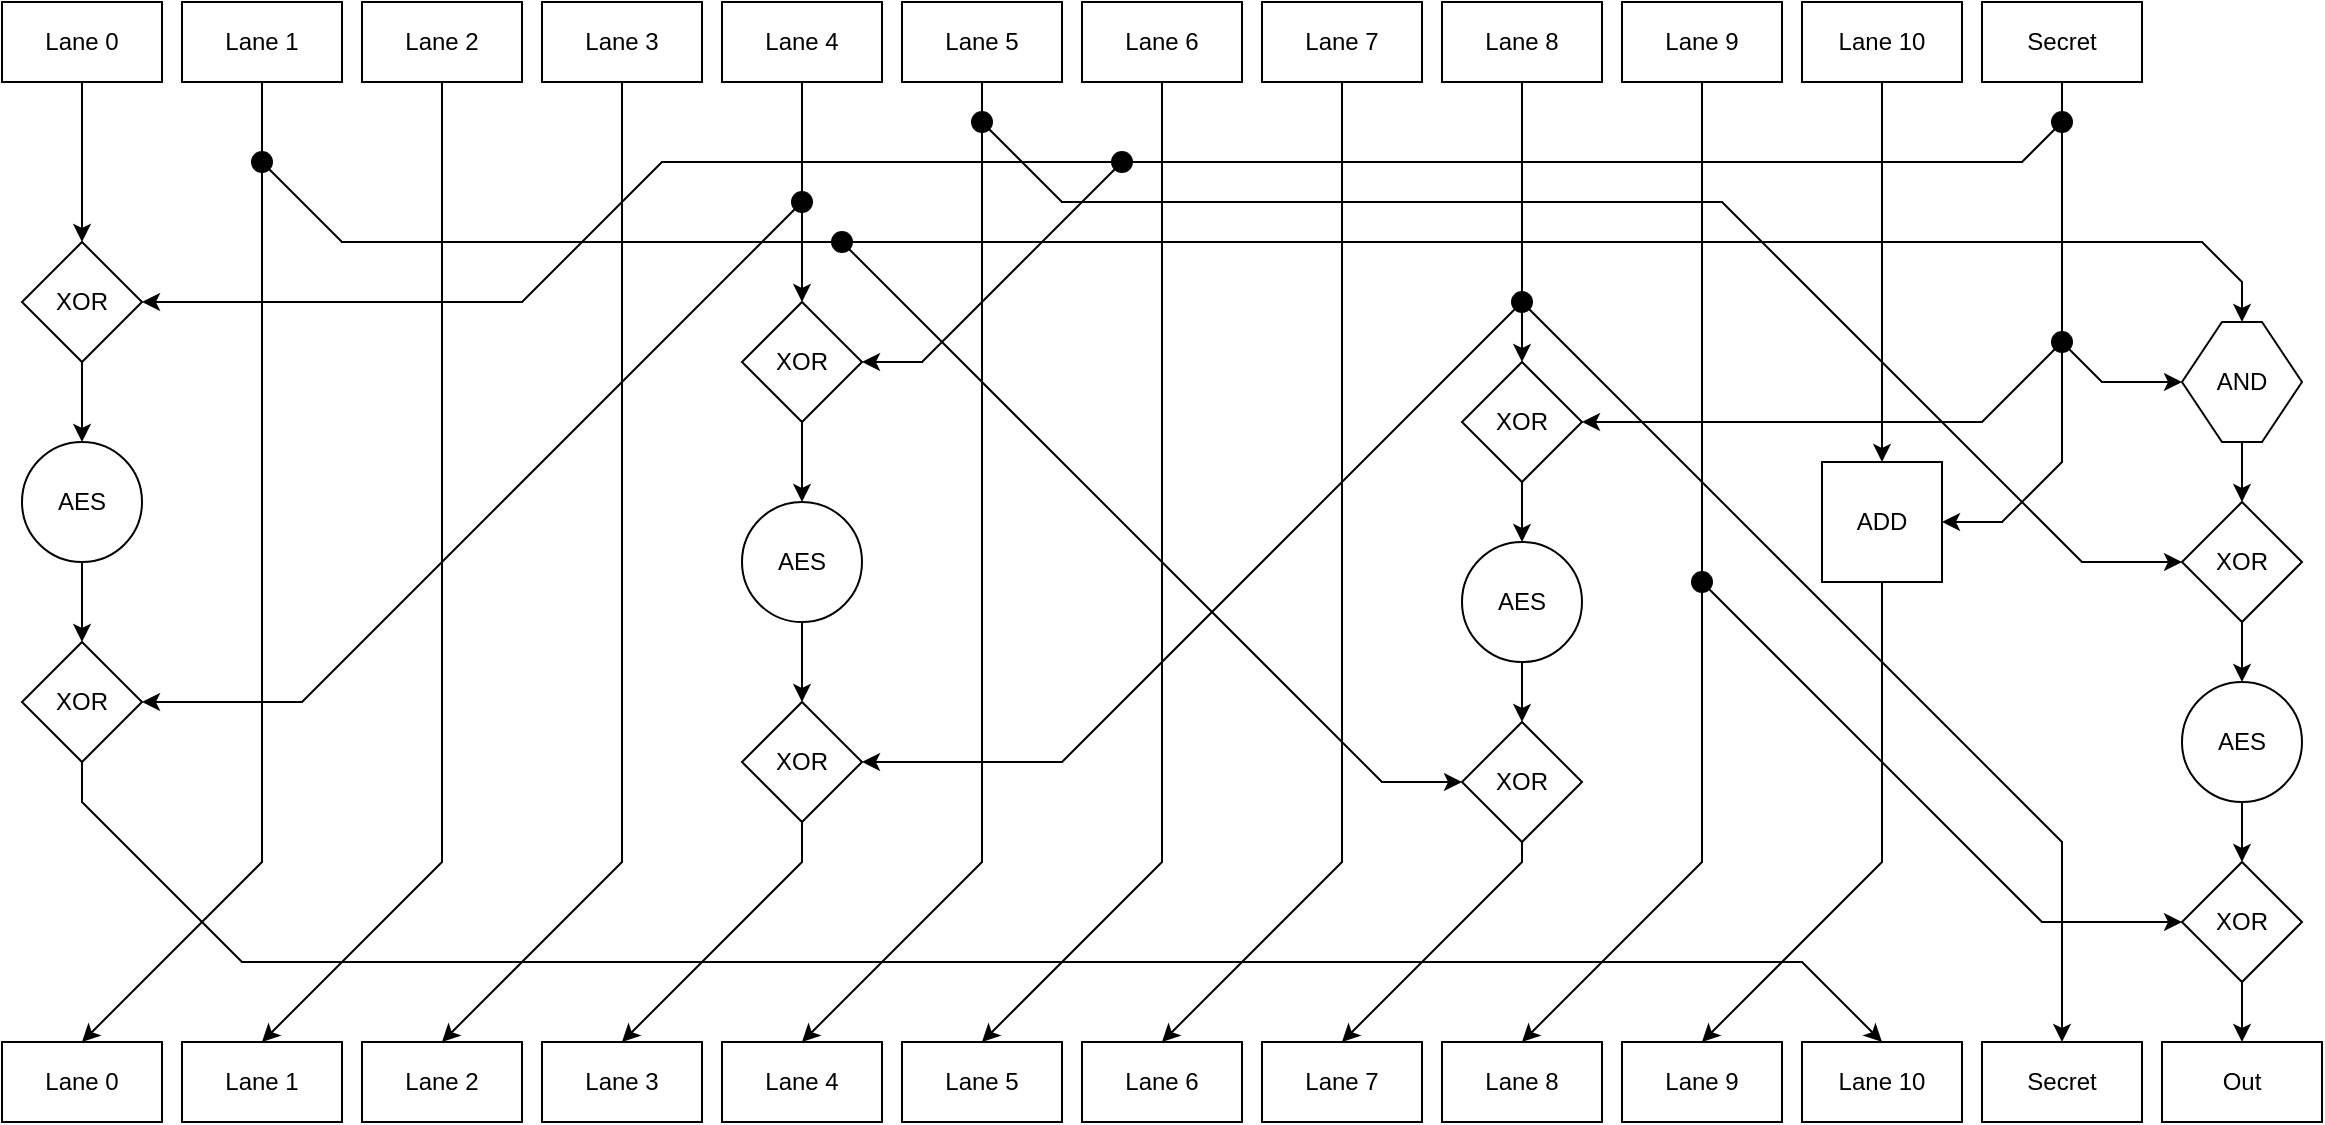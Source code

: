 <mxfile version="24.5.1" type="device">
  <diagram name="Page-1" id="yOkab8tS-ocWw1erwLBM">
    <mxGraphModel dx="2074" dy="1204" grid="1" gridSize="5" guides="0" tooltips="1" connect="1" arrows="1" fold="1" page="1" pageScale="1" pageWidth="1200" pageHeight="600" math="0" shadow="0">
      <root>
        <mxCell id="0" />
        <mxCell id="1" parent="0" />
        <mxCell id="3YORw4eYY-1OEMy_Ppgu-2" value="Lane 0" style="rounded=0;whiteSpace=wrap;html=1;linecap=round;" parent="1" vertex="1">
          <mxGeometry x="20" y="20" width="80" height="40" as="geometry" />
        </mxCell>
        <mxCell id="3YORw4eYY-1OEMy_Ppgu-3" value="Lane 1" style="rounded=0;whiteSpace=wrap;html=1;linecap=round;" parent="1" vertex="1">
          <mxGeometry x="110" y="20" width="80" height="40" as="geometry" />
        </mxCell>
        <mxCell id="3YORw4eYY-1OEMy_Ppgu-4" value="Lane 2" style="rounded=0;whiteSpace=wrap;html=1;linecap=round;" parent="1" vertex="1">
          <mxGeometry x="200" y="20" width="80" height="40" as="geometry" />
        </mxCell>
        <mxCell id="3YORw4eYY-1OEMy_Ppgu-5" value="Lane 3" style="rounded=0;whiteSpace=wrap;html=1;linecap=round;" parent="1" vertex="1">
          <mxGeometry x="290" y="20" width="80" height="40" as="geometry" />
        </mxCell>
        <mxCell id="3YORw4eYY-1OEMy_Ppgu-6" value="Lane 4" style="rounded=0;whiteSpace=wrap;html=1;linecap=round;" parent="1" vertex="1">
          <mxGeometry x="380" y="20" width="80" height="40" as="geometry" />
        </mxCell>
        <mxCell id="3YORw4eYY-1OEMy_Ppgu-7" value="Lane 5" style="rounded=0;whiteSpace=wrap;html=1;linecap=round;" parent="1" vertex="1">
          <mxGeometry x="470" y="20" width="80" height="40" as="geometry" />
        </mxCell>
        <mxCell id="3YORw4eYY-1OEMy_Ppgu-8" value="Lane 6" style="rounded=0;whiteSpace=wrap;html=1;linecap=round;" parent="1" vertex="1">
          <mxGeometry x="560" y="20" width="80" height="40" as="geometry" />
        </mxCell>
        <mxCell id="3YORw4eYY-1OEMy_Ppgu-9" value="Lane 7" style="rounded=0;whiteSpace=wrap;html=1;linecap=round;" parent="1" vertex="1">
          <mxGeometry x="650" y="20" width="80" height="40" as="geometry" />
        </mxCell>
        <mxCell id="3YORw4eYY-1OEMy_Ppgu-10" value="Lane 8" style="rounded=0;whiteSpace=wrap;html=1;linecap=round;" parent="1" vertex="1">
          <mxGeometry x="740" y="20" width="80" height="40" as="geometry" />
        </mxCell>
        <mxCell id="3YORw4eYY-1OEMy_Ppgu-11" value="Lane 9" style="rounded=0;whiteSpace=wrap;html=1;linecap=round;" parent="1" vertex="1">
          <mxGeometry x="830" y="20" width="80" height="40" as="geometry" />
        </mxCell>
        <mxCell id="3YORw4eYY-1OEMy_Ppgu-12" value="Lane 10" style="rounded=0;whiteSpace=wrap;html=1;linecap=round;" parent="1" vertex="1">
          <mxGeometry x="920" y="20" width="80" height="40" as="geometry" />
        </mxCell>
        <mxCell id="3YORw4eYY-1OEMy_Ppgu-13" value="Lane 0" style="rounded=0;whiteSpace=wrap;html=1;linecap=round;" parent="1" vertex="1">
          <mxGeometry x="20" y="540" width="80" height="40" as="geometry" />
        </mxCell>
        <mxCell id="3YORw4eYY-1OEMy_Ppgu-14" value="Lane 1" style="rounded=0;whiteSpace=wrap;html=1;linecap=round;" parent="1" vertex="1">
          <mxGeometry x="110" y="540" width="80" height="40" as="geometry" />
        </mxCell>
        <mxCell id="3YORw4eYY-1OEMy_Ppgu-15" value="Lane 2" style="rounded=0;whiteSpace=wrap;html=1;linecap=round;" parent="1" vertex="1">
          <mxGeometry x="200" y="540" width="80" height="40" as="geometry" />
        </mxCell>
        <mxCell id="3YORw4eYY-1OEMy_Ppgu-16" value="Lane 3" style="rounded=0;whiteSpace=wrap;html=1;linecap=round;" parent="1" vertex="1">
          <mxGeometry x="290" y="540" width="80" height="40" as="geometry" />
        </mxCell>
        <mxCell id="3YORw4eYY-1OEMy_Ppgu-17" value="Lane 4" style="rounded=0;whiteSpace=wrap;html=1;linecap=round;" parent="1" vertex="1">
          <mxGeometry x="380" y="540" width="80" height="40" as="geometry" />
        </mxCell>
        <mxCell id="3YORw4eYY-1OEMy_Ppgu-18" value="Lane 5" style="rounded=0;whiteSpace=wrap;html=1;linecap=round;" parent="1" vertex="1">
          <mxGeometry x="470" y="540" width="80" height="40" as="geometry" />
        </mxCell>
        <mxCell id="3YORw4eYY-1OEMy_Ppgu-19" value="Lane 6" style="rounded=0;whiteSpace=wrap;html=1;linecap=round;" parent="1" vertex="1">
          <mxGeometry x="560" y="540" width="80" height="40" as="geometry" />
        </mxCell>
        <mxCell id="3YORw4eYY-1OEMy_Ppgu-20" value="Lane 7" style="rounded=0;whiteSpace=wrap;html=1;linecap=round;" parent="1" vertex="1">
          <mxGeometry x="650" y="540" width="80" height="40" as="geometry" />
        </mxCell>
        <mxCell id="3YORw4eYY-1OEMy_Ppgu-21" value="Lane 8" style="rounded=0;whiteSpace=wrap;html=1;linecap=round;" parent="1" vertex="1">
          <mxGeometry x="740" y="540" width="80" height="40" as="geometry" />
        </mxCell>
        <mxCell id="3YORw4eYY-1OEMy_Ppgu-22" value="Lane 9" style="rounded=0;whiteSpace=wrap;html=1;linecap=round;" parent="1" vertex="1">
          <mxGeometry x="830" y="540" width="80" height="40" as="geometry" />
        </mxCell>
        <mxCell id="3YORw4eYY-1OEMy_Ppgu-23" value="Lane 10" style="rounded=0;whiteSpace=wrap;html=1;linecap=round;" parent="1" vertex="1">
          <mxGeometry x="920" y="540" width="80" height="40" as="geometry" />
        </mxCell>
        <mxCell id="3YORw4eYY-1OEMy_Ppgu-31" value="Secret" style="rounded=0;whiteSpace=wrap;html=1;linecap=round;" parent="1" vertex="1">
          <mxGeometry x="1010" y="20" width="80" height="40" as="geometry" />
        </mxCell>
        <mxCell id="3YORw4eYY-1OEMy_Ppgu-32" value="Out" style="rounded=0;whiteSpace=wrap;html=1;linecap=round;" parent="1" vertex="1">
          <mxGeometry x="1100" y="540" width="80" height="40" as="geometry" />
        </mxCell>
        <mxCell id="3YORw4eYY-1OEMy_Ppgu-66" style="edgeStyle=orthogonalEdgeStyle;rounded=0;orthogonalLoop=1;jettySize=auto;html=1;exitX=0.5;exitY=1;exitDx=0;exitDy=0;entryX=0.5;entryY=0;entryDx=0;entryDy=0;linecap=round;" parent="1" source="3YORw4eYY-1OEMy_Ppgu-40" target="3YORw4eYY-1OEMy_Ppgu-45" edge="1">
          <mxGeometry relative="1" as="geometry" />
        </mxCell>
        <mxCell id="3YORw4eYY-1OEMy_Ppgu-40" value="AES" style="ellipse;whiteSpace=wrap;html=1;aspect=fixed;linecap=round;" parent="1" vertex="1">
          <mxGeometry x="30" y="240" width="60" height="60" as="geometry" />
        </mxCell>
        <mxCell id="3YORw4eYY-1OEMy_Ppgu-65" style="edgeStyle=orthogonalEdgeStyle;rounded=0;orthogonalLoop=1;jettySize=auto;html=1;exitX=0.5;exitY=1;exitDx=0;exitDy=0;entryX=0.5;entryY=0;entryDx=0;entryDy=0;linecap=round;" parent="1" source="3YORw4eYY-1OEMy_Ppgu-41" target="3YORw4eYY-1OEMy_Ppgu-40" edge="1">
          <mxGeometry relative="1" as="geometry" />
        </mxCell>
        <mxCell id="3YORw4eYY-1OEMy_Ppgu-41" value="XOR" style="rhombus;whiteSpace=wrap;html=1;linecap=round;" parent="1" vertex="1">
          <mxGeometry x="30" y="140" width="60" height="60" as="geometry" />
        </mxCell>
        <mxCell id="3YORw4eYY-1OEMy_Ppgu-45" value="XOR" style="rhombus;whiteSpace=wrap;html=1;linecap=round;" parent="1" vertex="1">
          <mxGeometry x="30" y="340" width="60" height="60" as="geometry" />
        </mxCell>
        <mxCell id="3YORw4eYY-1OEMy_Ppgu-49" value="" style="endArrow=none;html=1;rounded=0;exitX=0.5;exitY=1;exitDx=0;exitDy=0;linecap=round;" parent="1" source="3YORw4eYY-1OEMy_Ppgu-109" edge="1">
          <mxGeometry width="50" height="50" relative="1" as="geometry">
            <mxPoint x="500" y="260" as="sourcePoint" />
            <mxPoint x="150" y="450" as="targetPoint" />
          </mxGeometry>
        </mxCell>
        <mxCell id="3YORw4eYY-1OEMy_Ppgu-50" value="" style="endArrow=classic;html=1;rounded=0;entryX=0.5;entryY=0;entryDx=0;entryDy=0;linecap=round;" parent="1" target="3YORw4eYY-1OEMy_Ppgu-13" edge="1">
          <mxGeometry width="50" height="50" relative="1" as="geometry">
            <mxPoint x="150" y="450" as="sourcePoint" />
            <mxPoint x="550" y="210" as="targetPoint" />
          </mxGeometry>
        </mxCell>
        <mxCell id="3YORw4eYY-1OEMy_Ppgu-51" value="" style="endArrow=none;html=1;rounded=0;exitX=0.5;exitY=1;exitDx=0;exitDy=0;linecap=round;" parent="1" edge="1">
          <mxGeometry width="50" height="50" relative="1" as="geometry">
            <mxPoint x="240" y="60" as="sourcePoint" />
            <mxPoint x="240" y="450" as="targetPoint" />
          </mxGeometry>
        </mxCell>
        <mxCell id="3YORw4eYY-1OEMy_Ppgu-52" value="" style="endArrow=none;html=1;rounded=0;exitX=0.5;exitY=1;exitDx=0;exitDy=0;linecap=round;" parent="1" source="3YORw4eYY-1OEMy_Ppgu-5" edge="1">
          <mxGeometry width="50" height="50" relative="1" as="geometry">
            <mxPoint x="360" y="170" as="sourcePoint" />
            <mxPoint x="330" y="450" as="targetPoint" />
          </mxGeometry>
        </mxCell>
        <mxCell id="3YORw4eYY-1OEMy_Ppgu-53" value="" style="endArrow=none;html=1;rounded=0;exitX=0.5;exitY=1;exitDx=0;exitDy=0;linecap=round;" parent="1" edge="1">
          <mxGeometry width="50" height="50" relative="1" as="geometry">
            <mxPoint x="510" y="60" as="sourcePoint" />
            <mxPoint x="510" y="450" as="targetPoint" />
          </mxGeometry>
        </mxCell>
        <mxCell id="3YORw4eYY-1OEMy_Ppgu-54" value="" style="endArrow=none;html=1;rounded=0;entryX=0.5;entryY=1;entryDx=0;entryDy=0;linecap=round;" parent="1" target="3YORw4eYY-1OEMy_Ppgu-8" edge="1">
          <mxGeometry width="50" height="50" relative="1" as="geometry">
            <mxPoint x="600" y="450" as="sourcePoint" />
            <mxPoint x="550" y="210" as="targetPoint" />
          </mxGeometry>
        </mxCell>
        <mxCell id="3YORw4eYY-1OEMy_Ppgu-55" value="" style="endArrow=classic;html=1;rounded=0;entryX=0.5;entryY=0;entryDx=0;entryDy=0;linecap=round;" parent="1" edge="1">
          <mxGeometry width="50" height="50" relative="1" as="geometry">
            <mxPoint x="240" y="450" as="sourcePoint" />
            <mxPoint x="150" y="540" as="targetPoint" />
          </mxGeometry>
        </mxCell>
        <mxCell id="3YORw4eYY-1OEMy_Ppgu-56" value="" style="endArrow=classic;html=1;rounded=0;entryX=0.5;entryY=0;entryDx=0;entryDy=0;linecap=round;" parent="1" edge="1">
          <mxGeometry width="50" height="50" relative="1" as="geometry">
            <mxPoint x="330" y="450" as="sourcePoint" />
            <mxPoint x="240" y="540" as="targetPoint" />
          </mxGeometry>
        </mxCell>
        <mxCell id="3YORw4eYY-1OEMy_Ppgu-57" value="" style="endArrow=classic;html=1;rounded=0;entryX=0.5;entryY=0;entryDx=0;entryDy=0;linecap=round;" parent="1" edge="1">
          <mxGeometry width="50" height="50" relative="1" as="geometry">
            <mxPoint x="510" y="450" as="sourcePoint" />
            <mxPoint x="420" y="540" as="targetPoint" />
          </mxGeometry>
        </mxCell>
        <mxCell id="3YORw4eYY-1OEMy_Ppgu-58" value="" style="endArrow=classic;html=1;rounded=0;entryX=0.5;entryY=0;entryDx=0;entryDy=0;linecap=round;" parent="1" edge="1">
          <mxGeometry width="50" height="50" relative="1" as="geometry">
            <mxPoint x="600" y="450" as="sourcePoint" />
            <mxPoint x="510" y="540" as="targetPoint" />
          </mxGeometry>
        </mxCell>
        <mxCell id="3YORw4eYY-1OEMy_Ppgu-59" value="" style="endArrow=classic;html=1;rounded=0;entryX=0.5;entryY=0;entryDx=0;entryDy=0;linecap=round;" parent="1" edge="1">
          <mxGeometry width="50" height="50" relative="1" as="geometry">
            <mxPoint x="690" y="450" as="sourcePoint" />
            <mxPoint x="600" y="540" as="targetPoint" />
          </mxGeometry>
        </mxCell>
        <mxCell id="3YORw4eYY-1OEMy_Ppgu-60" value="" style="endArrow=none;html=1;rounded=0;entryX=0.5;entryY=1;entryDx=0;entryDy=0;linecap=round;" parent="1" edge="1">
          <mxGeometry width="50" height="50" relative="1" as="geometry">
            <mxPoint x="690" y="450" as="sourcePoint" />
            <mxPoint x="690" y="60" as="targetPoint" />
          </mxGeometry>
        </mxCell>
        <mxCell id="3YORw4eYY-1OEMy_Ppgu-61" value="" style="endArrow=none;html=1;rounded=0;entryX=0.5;entryY=1;entryDx=0;entryDy=0;linecap=round;" parent="1" edge="1">
          <mxGeometry width="50" height="50" relative="1" as="geometry">
            <mxPoint x="870" y="450" as="sourcePoint" />
            <mxPoint x="870" y="60" as="targetPoint" />
          </mxGeometry>
        </mxCell>
        <mxCell id="3YORw4eYY-1OEMy_Ppgu-62" value="" style="endArrow=classic;html=1;rounded=0;entryX=0.5;entryY=0;entryDx=0;entryDy=0;linecap=round;" parent="1" edge="1">
          <mxGeometry width="50" height="50" relative="1" as="geometry">
            <mxPoint x="870" y="450" as="sourcePoint" />
            <mxPoint x="780" y="540" as="targetPoint" />
          </mxGeometry>
        </mxCell>
        <mxCell id="3YORw4eYY-1OEMy_Ppgu-69" value="" style="endArrow=none;html=1;rounded=0;linejoin=round;linecap=round;" parent="1" source="3YORw4eYY-1OEMy_Ppgu-132" edge="1">
          <mxGeometry width="50" height="50" relative="1" as="geometry">
            <mxPoint x="420" y="100" as="sourcePoint" />
            <mxPoint x="420" y="60" as="targetPoint" />
          </mxGeometry>
        </mxCell>
        <mxCell id="3YORw4eYY-1OEMy_Ppgu-70" value="" style="endArrow=none;html=1;rounded=0;linejoin=round;linecap=round;" parent="1" source="3YORw4eYY-1OEMy_Ppgu-132" edge="1">
          <mxGeometry width="50" height="50" relative="1" as="geometry">
            <mxPoint x="170" y="370" as="sourcePoint" />
            <mxPoint x="420" y="120" as="targetPoint" />
          </mxGeometry>
        </mxCell>
        <mxCell id="3YORw4eYY-1OEMy_Ppgu-71" value="" style="endArrow=classic;html=1;rounded=0;entryX=1;entryY=0.5;entryDx=0;entryDy=0;linecap=round;" parent="1" target="3YORw4eYY-1OEMy_Ppgu-45" edge="1">
          <mxGeometry width="50" height="50" relative="1" as="geometry">
            <mxPoint x="170" y="370" as="sourcePoint" />
            <mxPoint x="620" y="430" as="targetPoint" />
          </mxGeometry>
        </mxCell>
        <mxCell id="3YORw4eYY-1OEMy_Ppgu-72" style="edgeStyle=orthogonalEdgeStyle;rounded=0;orthogonalLoop=1;jettySize=auto;html=1;exitX=0.5;exitY=1;exitDx=0;exitDy=0;entryX=0.5;entryY=0;entryDx=0;entryDy=0;linecap=round;" parent="1" source="3YORw4eYY-1OEMy_Ppgu-73" target="3YORw4eYY-1OEMy_Ppgu-76" edge="1">
          <mxGeometry relative="1" as="geometry" />
        </mxCell>
        <mxCell id="3YORw4eYY-1OEMy_Ppgu-73" value="AES" style="ellipse;whiteSpace=wrap;html=1;aspect=fixed;linecap=round;" parent="1" vertex="1">
          <mxGeometry x="390" y="270" width="60" height="60" as="geometry" />
        </mxCell>
        <mxCell id="3YORw4eYY-1OEMy_Ppgu-74" style="edgeStyle=orthogonalEdgeStyle;rounded=0;orthogonalLoop=1;jettySize=auto;html=1;exitX=0.5;exitY=1;exitDx=0;exitDy=0;entryX=0.5;entryY=0;entryDx=0;entryDy=0;linecap=round;" parent="1" source="3YORw4eYY-1OEMy_Ppgu-75" target="3YORw4eYY-1OEMy_Ppgu-73" edge="1">
          <mxGeometry relative="1" as="geometry" />
        </mxCell>
        <mxCell id="3YORw4eYY-1OEMy_Ppgu-75" value="XOR" style="rhombus;whiteSpace=wrap;html=1;linecap=round;" parent="1" vertex="1">
          <mxGeometry x="390" y="170" width="60" height="60" as="geometry" />
        </mxCell>
        <mxCell id="3YORw4eYY-1OEMy_Ppgu-76" value="XOR" style="rhombus;whiteSpace=wrap;html=1;linecap=round;" parent="1" vertex="1">
          <mxGeometry x="390" y="370" width="60" height="60" as="geometry" />
        </mxCell>
        <mxCell id="3YORw4eYY-1OEMy_Ppgu-77" value="" style="endArrow=none;html=1;rounded=0;entryX=0.5;entryY=1;entryDx=0;entryDy=0;linecap=round;" parent="1" target="3YORw4eYY-1OEMy_Ppgu-76" edge="1">
          <mxGeometry width="50" height="50" relative="1" as="geometry">
            <mxPoint x="420" y="450" as="sourcePoint" />
            <mxPoint x="620" y="430" as="targetPoint" />
          </mxGeometry>
        </mxCell>
        <mxCell id="3YORw4eYY-1OEMy_Ppgu-78" value="" style="endArrow=classic;html=1;rounded=0;entryX=0.5;entryY=0;entryDx=0;entryDy=0;linecap=round;" parent="1" edge="1">
          <mxGeometry width="50" height="50" relative="1" as="geometry">
            <mxPoint x="420" y="450" as="sourcePoint" />
            <mxPoint x="330" y="540" as="targetPoint" />
          </mxGeometry>
        </mxCell>
        <mxCell id="3YORw4eYY-1OEMy_Ppgu-79" style="edgeStyle=orthogonalEdgeStyle;rounded=0;orthogonalLoop=1;jettySize=auto;html=1;exitX=0.5;exitY=1;exitDx=0;exitDy=0;entryX=0.5;entryY=0;entryDx=0;entryDy=0;linecap=round;" parent="1" source="3YORw4eYY-1OEMy_Ppgu-80" target="3YORw4eYY-1OEMy_Ppgu-83" edge="1">
          <mxGeometry relative="1" as="geometry" />
        </mxCell>
        <mxCell id="3YORw4eYY-1OEMy_Ppgu-80" value="AES" style="ellipse;whiteSpace=wrap;html=1;aspect=fixed;linecap=round;" parent="1" vertex="1">
          <mxGeometry x="750" y="290" width="60" height="60" as="geometry" />
        </mxCell>
        <mxCell id="3YORw4eYY-1OEMy_Ppgu-81" style="edgeStyle=orthogonalEdgeStyle;rounded=0;orthogonalLoop=1;jettySize=auto;html=1;exitX=0.5;exitY=1;exitDx=0;exitDy=0;entryX=0.5;entryY=0;entryDx=0;entryDy=0;linecap=round;" parent="1" source="3YORw4eYY-1OEMy_Ppgu-82" target="3YORw4eYY-1OEMy_Ppgu-80" edge="1">
          <mxGeometry relative="1" as="geometry" />
        </mxCell>
        <mxCell id="3YORw4eYY-1OEMy_Ppgu-82" value="XOR" style="rhombus;whiteSpace=wrap;html=1;linecap=round;" parent="1" vertex="1">
          <mxGeometry x="750" y="200" width="60" height="60" as="geometry" />
        </mxCell>
        <mxCell id="3YORw4eYY-1OEMy_Ppgu-83" value="XOR" style="rhombus;whiteSpace=wrap;html=1;linecap=round;" parent="1" vertex="1">
          <mxGeometry x="750" y="380" width="60" height="60" as="geometry" />
        </mxCell>
        <mxCell id="3YORw4eYY-1OEMy_Ppgu-84" value="" style="endArrow=none;html=1;rounded=0;entryX=0.5;entryY=1;entryDx=0;entryDy=0;linecap=round;" parent="1" target="3YORw4eYY-1OEMy_Ppgu-83" edge="1">
          <mxGeometry width="50" height="50" relative="1" as="geometry">
            <mxPoint x="780" y="450" as="sourcePoint" />
            <mxPoint x="980" y="430" as="targetPoint" />
          </mxGeometry>
        </mxCell>
        <mxCell id="3YORw4eYY-1OEMy_Ppgu-85" value="" style="endArrow=classic;html=1;rounded=0;entryX=0.5;entryY=0;entryDx=0;entryDy=0;linecap=round;" parent="1" edge="1">
          <mxGeometry width="50" height="50" relative="1" as="geometry">
            <mxPoint x="780" y="450" as="sourcePoint" />
            <mxPoint x="690" y="540" as="targetPoint" />
          </mxGeometry>
        </mxCell>
        <mxCell id="3YORw4eYY-1OEMy_Ppgu-91" value="" style="endArrow=none;html=1;rounded=0;linejoin=round;linecap=round;" parent="1" edge="1">
          <mxGeometry width="50" height="50" relative="1" as="geometry">
            <mxPoint x="420" y="100" as="sourcePoint" />
            <mxPoint x="420" y="100" as="targetPoint" />
          </mxGeometry>
        </mxCell>
        <mxCell id="3YORw4eYY-1OEMy_Ppgu-93" value="" style="endArrow=none;html=1;rounded=0;linecap=round;" parent="1" edge="1">
          <mxGeometry width="50" height="50" relative="1" as="geometry">
            <mxPoint x="60" y="420" as="sourcePoint" />
            <mxPoint x="140" y="500" as="targetPoint" />
          </mxGeometry>
        </mxCell>
        <mxCell id="3YORw4eYY-1OEMy_Ppgu-94" value="" style="endArrow=none;html=1;rounded=0;entryX=0.5;entryY=1;entryDx=0;entryDy=0;linecap=round;" parent="1" target="3YORw4eYY-1OEMy_Ppgu-45" edge="1">
          <mxGeometry width="50" height="50" relative="1" as="geometry">
            <mxPoint x="60" y="420" as="sourcePoint" />
            <mxPoint x="615" y="465" as="targetPoint" />
          </mxGeometry>
        </mxCell>
        <mxCell id="3YORw4eYY-1OEMy_Ppgu-95" value="" style="endArrow=classic;html=1;rounded=0;entryX=0.5;entryY=0;entryDx=0;entryDy=0;linecap=round;" parent="1" target="3YORw4eYY-1OEMy_Ppgu-23" edge="1">
          <mxGeometry width="50" height="50" relative="1" as="geometry">
            <mxPoint x="920" y="500" as="sourcePoint" />
            <mxPoint x="615" y="425" as="targetPoint" />
          </mxGeometry>
        </mxCell>
        <mxCell id="3YORw4eYY-1OEMy_Ppgu-96" value="" style="endArrow=none;html=1;rounded=0;linecap=round;" parent="1" edge="1">
          <mxGeometry width="50" height="50" relative="1" as="geometry">
            <mxPoint x="140" y="500" as="sourcePoint" />
            <mxPoint x="920" y="500" as="targetPoint" />
          </mxGeometry>
        </mxCell>
        <mxCell id="3YORw4eYY-1OEMy_Ppgu-99" value="" style="endArrow=none;html=1;rounded=0;linecap=round;" parent="1" edge="1">
          <mxGeometry width="50" height="50" relative="1" as="geometry">
            <mxPoint x="550" y="400" as="sourcePoint" />
            <mxPoint x="780" y="170" as="targetPoint" />
          </mxGeometry>
        </mxCell>
        <mxCell id="3YORw4eYY-1OEMy_Ppgu-101" value="" style="endArrow=none;html=1;rounded=0;entryX=0.5;entryY=1;entryDx=0;entryDy=0;linecap=round;" parent="1" target="3YORw4eYY-1OEMy_Ppgu-10" edge="1">
          <mxGeometry width="50" height="50" relative="1" as="geometry">
            <mxPoint x="780" y="160" as="sourcePoint" />
            <mxPoint x="615" y="425" as="targetPoint" />
          </mxGeometry>
        </mxCell>
        <mxCell id="3YORw4eYY-1OEMy_Ppgu-104" value="" style="endArrow=classic;html=1;rounded=0;entryX=1;entryY=0.5;entryDx=0;entryDy=0;linecap=round;" parent="1" target="3YORw4eYY-1OEMy_Ppgu-76" edge="1">
          <mxGeometry width="50" height="50" relative="1" as="geometry">
            <mxPoint x="550" y="400" as="sourcePoint" />
            <mxPoint x="615" y="425" as="targetPoint" />
          </mxGeometry>
        </mxCell>
        <mxCell id="3YORw4eYY-1OEMy_Ppgu-105" value="" style="endArrow=none;html=1;rounded=0;linecap=round;" parent="1" edge="1">
          <mxGeometry width="50" height="50" relative="1" as="geometry">
            <mxPoint x="190" y="140" as="sourcePoint" />
            <mxPoint x="150" y="100" as="targetPoint" />
          </mxGeometry>
        </mxCell>
        <mxCell id="3YORw4eYY-1OEMy_Ppgu-106" value="" style="endArrow=none;html=1;rounded=0;linecap=round;" parent="1" edge="1">
          <mxGeometry width="50" height="50" relative="1" as="geometry">
            <mxPoint x="190" y="140" as="sourcePoint" />
            <mxPoint x="440" y="140" as="targetPoint" />
          </mxGeometry>
        </mxCell>
        <mxCell id="3YORw4eYY-1OEMy_Ppgu-107" value="" style="endArrow=classic;html=1;rounded=0;entryX=0;entryY=0.5;entryDx=0;entryDy=0;linecap=round;" parent="1" target="3YORw4eYY-1OEMy_Ppgu-83" edge="1">
          <mxGeometry width="50" height="50" relative="1" as="geometry">
            <mxPoint x="710" y="410" as="sourcePoint" />
            <mxPoint x="615" y="425" as="targetPoint" />
          </mxGeometry>
        </mxCell>
        <mxCell id="3YORw4eYY-1OEMy_Ppgu-108" value="" style="endArrow=none;html=1;rounded=0;linecap=round;" parent="1" edge="1">
          <mxGeometry width="50" height="50" relative="1" as="geometry">
            <mxPoint x="440" y="140" as="sourcePoint" />
            <mxPoint x="710" y="410" as="targetPoint" />
          </mxGeometry>
        </mxCell>
        <mxCell id="3YORw4eYY-1OEMy_Ppgu-110" value="" style="endArrow=none;html=1;rounded=0;exitX=0.5;exitY=1;exitDx=0;exitDy=0;linecap=round;" parent="1" source="3YORw4eYY-1OEMy_Ppgu-3" target="3YORw4eYY-1OEMy_Ppgu-109" edge="1">
          <mxGeometry width="50" height="50" relative="1" as="geometry">
            <mxPoint x="150" y="60" as="sourcePoint" />
            <mxPoint x="150" y="450" as="targetPoint" />
          </mxGeometry>
        </mxCell>
        <mxCell id="3YORw4eYY-1OEMy_Ppgu-109" value="" style="ellipse;whiteSpace=wrap;html=1;aspect=fixed;fillStyle=solid;fillColor=#000000;snapToPoint=0;linecap=round;" parent="1" vertex="1">
          <mxGeometry x="145" y="95" width="10" height="10" as="geometry" />
        </mxCell>
        <mxCell id="3YORw4eYY-1OEMy_Ppgu-113" value="" style="endArrow=none;html=1;rounded=0;linecap=round;" parent="1" edge="1">
          <mxGeometry width="50" height="50" relative="1" as="geometry">
            <mxPoint x="480" y="200" as="sourcePoint" />
            <mxPoint x="580" y="100" as="targetPoint" />
          </mxGeometry>
        </mxCell>
        <mxCell id="3YORw4eYY-1OEMy_Ppgu-114" value="" style="endArrow=classic;html=1;rounded=0;entryX=1;entryY=0.5;entryDx=0;entryDy=0;linecap=round;" parent="1" target="3YORw4eYY-1OEMy_Ppgu-75" edge="1">
          <mxGeometry width="50" height="50" relative="1" as="geometry">
            <mxPoint x="480" y="200" as="sourcePoint" />
            <mxPoint x="615" y="425" as="targetPoint" />
          </mxGeometry>
        </mxCell>
        <mxCell id="3YORw4eYY-1OEMy_Ppgu-119" value="ADD" style="whiteSpace=wrap;html=1;aspect=fixed;linecap=round;" parent="1" vertex="1">
          <mxGeometry x="930" y="250" width="60" height="60" as="geometry" />
        </mxCell>
        <mxCell id="3YORw4eYY-1OEMy_Ppgu-120" value="" style="endArrow=classic;html=1;rounded=0;exitX=0.5;exitY=1;exitDx=0;exitDy=0;entryX=0.5;entryY=0;entryDx=0;entryDy=0;linecap=round;" parent="1" source="3YORw4eYY-1OEMy_Ppgu-12" target="3YORw4eYY-1OEMy_Ppgu-119" edge="1">
          <mxGeometry width="50" height="50" relative="1" as="geometry">
            <mxPoint x="565" y="475" as="sourcePoint" />
            <mxPoint x="615" y="425" as="targetPoint" />
          </mxGeometry>
        </mxCell>
        <mxCell id="3YORw4eYY-1OEMy_Ppgu-121" value="" style="endArrow=classic;html=1;rounded=0;entryX=1;entryY=0.5;entryDx=0;entryDy=0;linecap=round;" parent="1" target="3YORw4eYY-1OEMy_Ppgu-119" edge="1">
          <mxGeometry width="50" height="50" relative="1" as="geometry">
            <mxPoint x="1020" y="280" as="sourcePoint" />
            <mxPoint x="615" y="425" as="targetPoint" />
          </mxGeometry>
        </mxCell>
        <mxCell id="3YORw4eYY-1OEMy_Ppgu-122" value="" style="endArrow=none;html=1;rounded=0;linecap=round;" parent="1" edge="1">
          <mxGeometry width="50" height="50" relative="1" as="geometry">
            <mxPoint x="1020" y="280" as="sourcePoint" />
            <mxPoint x="1050" y="250" as="targetPoint" />
          </mxGeometry>
        </mxCell>
        <mxCell id="3YORw4eYY-1OEMy_Ppgu-128" value="" style="endArrow=classic;html=1;rounded=0;entryX=0.5;entryY=0;entryDx=0;entryDy=0;linecap=round;" parent="1" edge="1">
          <mxGeometry width="50" height="50" relative="1" as="geometry">
            <mxPoint x="960" y="450" as="sourcePoint" />
            <mxPoint x="870" y="540" as="targetPoint" />
          </mxGeometry>
        </mxCell>
        <mxCell id="3YORw4eYY-1OEMy_Ppgu-129" value="" style="endArrow=none;html=1;rounded=0;entryX=0.5;entryY=1;entryDx=0;entryDy=0;linecap=round;" parent="1" target="3YORw4eYY-1OEMy_Ppgu-119" edge="1">
          <mxGeometry width="50" height="50" relative="1" as="geometry">
            <mxPoint x="960" y="450" as="sourcePoint" />
            <mxPoint x="615" y="425" as="targetPoint" />
          </mxGeometry>
        </mxCell>
        <mxCell id="3YORw4eYY-1OEMy_Ppgu-130" value="" style="endArrow=classic;html=1;rounded=0;entryX=0.5;entryY=0;entryDx=0;entryDy=0;linecap=round;" parent="1" source="3YORw4eYY-1OEMy_Ppgu-132" target="3YORw4eYY-1OEMy_Ppgu-75" edge="1">
          <mxGeometry width="50" height="50" relative="1" as="geometry">
            <mxPoint x="420" y="100" as="sourcePoint" />
            <mxPoint x="615" y="425" as="targetPoint" />
          </mxGeometry>
        </mxCell>
        <mxCell id="3YORw4eYY-1OEMy_Ppgu-131" value="" style="endArrow=classic;html=1;rounded=0;entryX=0.5;entryY=0;entryDx=0;entryDy=0;linecap=round;" parent="1" target="3YORw4eYY-1OEMy_Ppgu-82" edge="1">
          <mxGeometry width="50" height="50" relative="1" as="geometry">
            <mxPoint x="780" y="160" as="sourcePoint" />
            <mxPoint x="780" y="170" as="targetPoint" />
          </mxGeometry>
        </mxCell>
        <mxCell id="fpwWjYs-0PmWum_j2z5R-1" value="Secret" style="rounded=0;whiteSpace=wrap;html=1;linecap=round;" parent="1" vertex="1">
          <mxGeometry x="1010" y="540" width="80" height="40" as="geometry" />
        </mxCell>
        <mxCell id="fpwWjYs-0PmWum_j2z5R-2" value="" style="endArrow=none;html=1;rounded=0;linejoin=round;linecap=round;" parent="1" target="3YORw4eYY-1OEMy_Ppgu-132" edge="1">
          <mxGeometry width="50" height="50" relative="1" as="geometry">
            <mxPoint x="170" y="370" as="sourcePoint" />
            <mxPoint x="420" y="120" as="targetPoint" />
          </mxGeometry>
        </mxCell>
        <mxCell id="3YORw4eYY-1OEMy_Ppgu-132" value="" style="ellipse;whiteSpace=wrap;html=1;aspect=fixed;fillStyle=solid;fillColor=#000000;snapToPoint=0;linecap=round;" parent="1" vertex="1">
          <mxGeometry x="415" y="115" width="10" height="10" as="geometry" />
        </mxCell>
        <mxCell id="fpwWjYs-0PmWum_j2z5R-4" value="" style="endArrow=classic;html=1;rounded=0;linecap=round;entryX=0.5;entryY=0;entryDx=0;entryDy=0;" parent="1" target="fpwWjYs-0PmWum_j2z5R-1" edge="1">
          <mxGeometry width="50" height="50" relative="1" as="geometry">
            <mxPoint x="1050" y="440" as="sourcePoint" />
            <mxPoint x="1050" y="485" as="targetPoint" />
          </mxGeometry>
        </mxCell>
        <mxCell id="fpwWjYs-0PmWum_j2z5R-10" value="" style="endArrow=none;html=1;rounded=0;exitX=0.5;exitY=1;exitDx=0;exitDy=0;linecap=round;" parent="1" source="3YORw4eYY-1OEMy_Ppgu-31" edge="1">
          <mxGeometry width="50" height="50" relative="1" as="geometry">
            <mxPoint x="595" y="120" as="sourcePoint" />
            <mxPoint x="1050" y="250" as="targetPoint" />
          </mxGeometry>
        </mxCell>
        <mxCell id="fpwWjYs-0PmWum_j2z5R-11" value="" style="endArrow=classic;html=1;rounded=0;entryX=1;entryY=0.5;entryDx=0;entryDy=0;linecap=round;" parent="1" target="3YORw4eYY-1OEMy_Ppgu-82" edge="1">
          <mxGeometry width="50" height="50" relative="1" as="geometry">
            <mxPoint x="1010" y="230" as="sourcePoint" />
            <mxPoint x="465" y="295" as="targetPoint" />
          </mxGeometry>
        </mxCell>
        <mxCell id="fpwWjYs-0PmWum_j2z5R-12" value="" style="endArrow=none;html=1;rounded=0;linecap=round;" parent="1" edge="1">
          <mxGeometry width="50" height="50" relative="1" as="geometry">
            <mxPoint x="1010" y="230" as="sourcePoint" />
            <mxPoint x="1050" y="190" as="targetPoint" />
          </mxGeometry>
        </mxCell>
        <mxCell id="fpwWjYs-0PmWum_j2z5R-13" value="" style="endArrow=none;html=1;rounded=0;linecap=round;" parent="1" edge="1">
          <mxGeometry width="50" height="50" relative="1" as="geometry">
            <mxPoint x="1050" y="80" as="sourcePoint" />
            <mxPoint x="1030" y="100" as="targetPoint" />
          </mxGeometry>
        </mxCell>
        <mxCell id="fpwWjYs-0PmWum_j2z5R-14" value="" style="endArrow=classic;html=1;rounded=0;entryX=1;entryY=0.5;entryDx=0;entryDy=0;linecap=round;" parent="1" target="3YORw4eYY-1OEMy_Ppgu-41" edge="1">
          <mxGeometry width="50" height="50" relative="1" as="geometry">
            <mxPoint x="280" y="170" as="sourcePoint" />
            <mxPoint x="465" y="295" as="targetPoint" />
          </mxGeometry>
        </mxCell>
        <mxCell id="fpwWjYs-0PmWum_j2z5R-15" value="" style="endArrow=none;html=1;rounded=0;linecap=round;" parent="1" edge="1">
          <mxGeometry width="50" height="50" relative="1" as="geometry">
            <mxPoint x="280" y="170" as="sourcePoint" />
            <mxPoint x="350" y="100" as="targetPoint" />
          </mxGeometry>
        </mxCell>
        <mxCell id="fpwWjYs-0PmWum_j2z5R-16" value="" style="endArrow=none;html=1;rounded=0;linecap=round;" parent="1" edge="1">
          <mxGeometry width="50" height="50" relative="1" as="geometry">
            <mxPoint x="350" y="100" as="sourcePoint" />
            <mxPoint x="1030" y="100" as="targetPoint" />
          </mxGeometry>
        </mxCell>
        <mxCell id="fpwWjYs-0PmWum_j2z5R-17" value="" style="ellipse;whiteSpace=wrap;html=1;aspect=fixed;fillStyle=solid;fillColor=#000000;snapToPoint=0;linecap=round;connectable=0;" parent="1" vertex="1">
          <mxGeometry x="575" y="95" width="10" height="10" as="geometry" />
        </mxCell>
        <mxCell id="fpwWjYs-0PmWum_j2z5R-18" value="" style="ellipse;whiteSpace=wrap;html=1;aspect=fixed;fillStyle=solid;fillColor=#000000;snapToPoint=0;linecap=round;connectable=0;" parent="1" vertex="1">
          <mxGeometry x="775" y="165" width="10" height="10" as="geometry" />
        </mxCell>
        <mxCell id="fpwWjYs-0PmWum_j2z5R-19" value="" style="ellipse;whiteSpace=wrap;html=1;aspect=fixed;fillStyle=solid;fillColor=#000000;snapToPoint=0;linecap=round;connectable=0;" parent="1" vertex="1">
          <mxGeometry x="1045" y="75" width="10" height="10" as="geometry" />
        </mxCell>
        <mxCell id="fpwWjYs-0PmWum_j2z5R-20" value="" style="ellipse;whiteSpace=wrap;html=1;aspect=fixed;fillStyle=solid;fillColor=#000000;snapToPoint=0;linecap=round;connectable=0;" parent="1" vertex="1">
          <mxGeometry x="1045" y="185" width="10" height="10" as="geometry" />
        </mxCell>
        <mxCell id="fpwWjYs-0PmWum_j2z5R-21" style="edgeStyle=orthogonalEdgeStyle;rounded=0;orthogonalLoop=1;jettySize=auto;html=1;exitX=0.5;exitY=1;exitDx=0;exitDy=0;entryX=0.5;entryY=0;entryDx=0;entryDy=0;linecap=round;" parent="1" source="fpwWjYs-0PmWum_j2z5R-22" target="fpwWjYs-0PmWum_j2z5R-25" edge="1">
          <mxGeometry relative="1" as="geometry" />
        </mxCell>
        <mxCell id="fpwWjYs-0PmWum_j2z5R-22" value="AES" style="ellipse;whiteSpace=wrap;html=1;aspect=fixed;linecap=round;" parent="1" vertex="1">
          <mxGeometry x="1110" y="360" width="60" height="60" as="geometry" />
        </mxCell>
        <mxCell id="fpwWjYs-0PmWum_j2z5R-23" style="edgeStyle=orthogonalEdgeStyle;rounded=0;orthogonalLoop=1;jettySize=auto;html=1;exitX=0.5;exitY=1;exitDx=0;exitDy=0;entryX=0.5;entryY=0;entryDx=0;entryDy=0;linecap=round;" parent="1" source="fpwWjYs-0PmWum_j2z5R-24" target="fpwWjYs-0PmWum_j2z5R-22" edge="1">
          <mxGeometry relative="1" as="geometry" />
        </mxCell>
        <mxCell id="fpwWjYs-0PmWum_j2z5R-24" value="XOR" style="rhombus;whiteSpace=wrap;html=1;linecap=round;" parent="1" vertex="1">
          <mxGeometry x="1110" y="270" width="60" height="60" as="geometry" />
        </mxCell>
        <mxCell id="fpwWjYs-0PmWum_j2z5R-25" value="XOR" style="rhombus;whiteSpace=wrap;html=1;linecap=round;" parent="1" vertex="1">
          <mxGeometry x="1110" y="450" width="60" height="60" as="geometry" />
        </mxCell>
        <mxCell id="fpwWjYs-0PmWum_j2z5R-26" value="AND" style="shape=hexagon;perimeter=hexagonPerimeter2;whiteSpace=wrap;html=1;fixedSize=1;" parent="1" vertex="1">
          <mxGeometry x="1110" y="180" width="60" height="60" as="geometry" />
        </mxCell>
        <mxCell id="fpwWjYs-0PmWum_j2z5R-27" value="" style="endArrow=none;html=1;rounded=0;linecap=round;" parent="1" edge="1">
          <mxGeometry width="50" height="50" relative="1" as="geometry">
            <mxPoint x="1050" y="190" as="sourcePoint" />
            <mxPoint x="1070" y="210" as="targetPoint" />
          </mxGeometry>
        </mxCell>
        <mxCell id="fpwWjYs-0PmWum_j2z5R-28" value="" style="endArrow=classic;html=1;rounded=0;entryX=0;entryY=0.5;entryDx=0;entryDy=0;linecap=round;" parent="1" target="fpwWjYs-0PmWum_j2z5R-26" edge="1">
          <mxGeometry width="50" height="50" relative="1" as="geometry">
            <mxPoint x="1070" y="210" as="sourcePoint" />
            <mxPoint x="465" y="295" as="targetPoint" />
          </mxGeometry>
        </mxCell>
        <mxCell id="fpwWjYs-0PmWum_j2z5R-29" value="" style="endArrow=none;html=1;rounded=0;linecap=round;" parent="1" edge="1">
          <mxGeometry width="50" height="50" relative="1" as="geometry">
            <mxPoint x="1140" y="160" as="sourcePoint" />
            <mxPoint x="1120" y="140" as="targetPoint" />
          </mxGeometry>
        </mxCell>
        <mxCell id="fpwWjYs-0PmWum_j2z5R-30" value="" style="endArrow=none;html=1;rounded=0;linecap=round;" parent="1" edge="1">
          <mxGeometry width="50" height="50" relative="1" as="geometry">
            <mxPoint x="440" y="140" as="sourcePoint" />
            <mxPoint x="1120" y="140" as="targetPoint" />
          </mxGeometry>
        </mxCell>
        <mxCell id="fpwWjYs-0PmWum_j2z5R-31" value="" style="endArrow=classic;html=1;rounded=0;entryX=0.5;entryY=0;entryDx=0;entryDy=0;linecap=round;" parent="1" target="fpwWjYs-0PmWum_j2z5R-26" edge="1">
          <mxGeometry width="50" height="50" relative="1" as="geometry">
            <mxPoint x="1140" y="160" as="sourcePoint" />
            <mxPoint x="465" y="295" as="targetPoint" />
          </mxGeometry>
        </mxCell>
        <mxCell id="fpwWjYs-0PmWum_j2z5R-32" value="" style="endArrow=classic;html=1;rounded=0;entryX=0.5;entryY=0;entryDx=0;entryDy=0;linecap=round;exitX=0.5;exitY=1;exitDx=0;exitDy=0;" parent="1" source="fpwWjYs-0PmWum_j2z5R-26" target="fpwWjYs-0PmWum_j2z5R-24" edge="1">
          <mxGeometry width="50" height="50" relative="1" as="geometry">
            <mxPoint x="725" y="295" as="sourcePoint" />
            <mxPoint x="465" y="295" as="targetPoint" />
          </mxGeometry>
        </mxCell>
        <mxCell id="fpwWjYs-0PmWum_j2z5R-33" value="" style="ellipse;whiteSpace=wrap;html=1;aspect=fixed;fillStyle=solid;fillColor=#000000;snapToPoint=0;linecap=round;connectable=0;" parent="1" vertex="1">
          <mxGeometry x="435" y="135" width="10" height="10" as="geometry" />
        </mxCell>
        <mxCell id="fpwWjYs-0PmWum_j2z5R-34" value="" style="endArrow=classic;html=1;rounded=0;entryX=0.5;entryY=0;entryDx=0;entryDy=0;linecap=round;exitX=0.5;exitY=1;exitDx=0;exitDy=0;" parent="1" source="fpwWjYs-0PmWum_j2z5R-25" target="3YORw4eYY-1OEMy_Ppgu-32" edge="1">
          <mxGeometry width="50" height="50" relative="1" as="geometry">
            <mxPoint x="725" y="295" as="sourcePoint" />
            <mxPoint x="465" y="295" as="targetPoint" />
          </mxGeometry>
        </mxCell>
        <mxCell id="fpwWjYs-0PmWum_j2z5R-35" value="" style="endArrow=classic;html=1;rounded=0;entryX=0;entryY=0.5;entryDx=0;entryDy=0;linecap=round;" parent="1" target="fpwWjYs-0PmWum_j2z5R-24" edge="1">
          <mxGeometry width="50" height="50" relative="1" as="geometry">
            <mxPoint x="1060" y="300" as="sourcePoint" />
            <mxPoint x="465" y="295" as="targetPoint" />
          </mxGeometry>
        </mxCell>
        <mxCell id="fpwWjYs-0PmWum_j2z5R-36" value="" style="endArrow=none;html=1;rounded=0;linecap=round;" parent="1" edge="1">
          <mxGeometry width="50" height="50" relative="1" as="geometry">
            <mxPoint x="1060" y="300" as="sourcePoint" />
            <mxPoint x="880" y="120" as="targetPoint" />
          </mxGeometry>
        </mxCell>
        <mxCell id="fpwWjYs-0PmWum_j2z5R-37" value="" style="endArrow=none;html=1;rounded=0;linecap=round;" parent="1" edge="1">
          <mxGeometry width="50" height="50" relative="1" as="geometry">
            <mxPoint x="880" y="120" as="sourcePoint" />
            <mxPoint x="550" y="120" as="targetPoint" />
          </mxGeometry>
        </mxCell>
        <mxCell id="fpwWjYs-0PmWum_j2z5R-38" value="" style="endArrow=none;html=1;rounded=0;linecap=round;" parent="1" edge="1">
          <mxGeometry width="50" height="50" relative="1" as="geometry">
            <mxPoint x="550" y="120" as="sourcePoint" />
            <mxPoint x="510" y="80" as="targetPoint" />
          </mxGeometry>
        </mxCell>
        <mxCell id="fpwWjYs-0PmWum_j2z5R-39" value="" style="ellipse;whiteSpace=wrap;html=1;aspect=fixed;fillStyle=solid;fillColor=#000000;snapToPoint=0;linecap=round;connectable=0;" parent="1" vertex="1">
          <mxGeometry x="505" y="75" width="10" height="10" as="geometry" />
        </mxCell>
        <mxCell id="fpwWjYs-0PmWum_j2z5R-40" value="" style="endArrow=classic;html=1;rounded=0;entryX=0;entryY=0.5;entryDx=0;entryDy=0;linecap=round;" parent="1" target="fpwWjYs-0PmWum_j2z5R-25" edge="1">
          <mxGeometry width="50" height="50" relative="1" as="geometry">
            <mxPoint x="1040" y="480" as="sourcePoint" />
            <mxPoint x="465" y="295" as="targetPoint" />
          </mxGeometry>
        </mxCell>
        <mxCell id="fpwWjYs-0PmWum_j2z5R-41" value="" style="endArrow=none;html=1;rounded=0;linecap=round;" parent="1" edge="1">
          <mxGeometry width="50" height="50" relative="1" as="geometry">
            <mxPoint x="1040" y="480" as="sourcePoint" />
            <mxPoint x="870" y="310" as="targetPoint" />
          </mxGeometry>
        </mxCell>
        <mxCell id="fpwWjYs-0PmWum_j2z5R-42" value="" style="ellipse;whiteSpace=wrap;html=1;aspect=fixed;fillStyle=solid;fillColor=#000000;snapToPoint=0;linecap=round;connectable=0;" parent="1" vertex="1">
          <mxGeometry x="865" y="305" width="10" height="10" as="geometry" />
        </mxCell>
        <mxCell id="ueTNIkx5U-A8J2ngcmE5-1" value="" style="endArrow=none;html=1;rounded=0;linecap=round;" edge="1" parent="1">
          <mxGeometry width="50" height="50" relative="1" as="geometry">
            <mxPoint x="780" y="170" as="sourcePoint" />
            <mxPoint x="1050" y="440" as="targetPoint" />
          </mxGeometry>
        </mxCell>
        <mxCell id="ueTNIkx5U-A8J2ngcmE5-2" value="" style="endArrow=classic;html=1;rounded=0;entryX=0.5;entryY=0;entryDx=0;entryDy=0;linecap=round;exitX=0.5;exitY=1;exitDx=0;exitDy=0;" edge="1" parent="1" source="3YORw4eYY-1OEMy_Ppgu-2" target="3YORw4eYY-1OEMy_Ppgu-41">
          <mxGeometry width="50" height="50" relative="1" as="geometry">
            <mxPoint x="730" y="615" as="sourcePoint" />
            <mxPoint x="470" y="615" as="targetPoint" />
          </mxGeometry>
        </mxCell>
      </root>
    </mxGraphModel>
  </diagram>
</mxfile>
